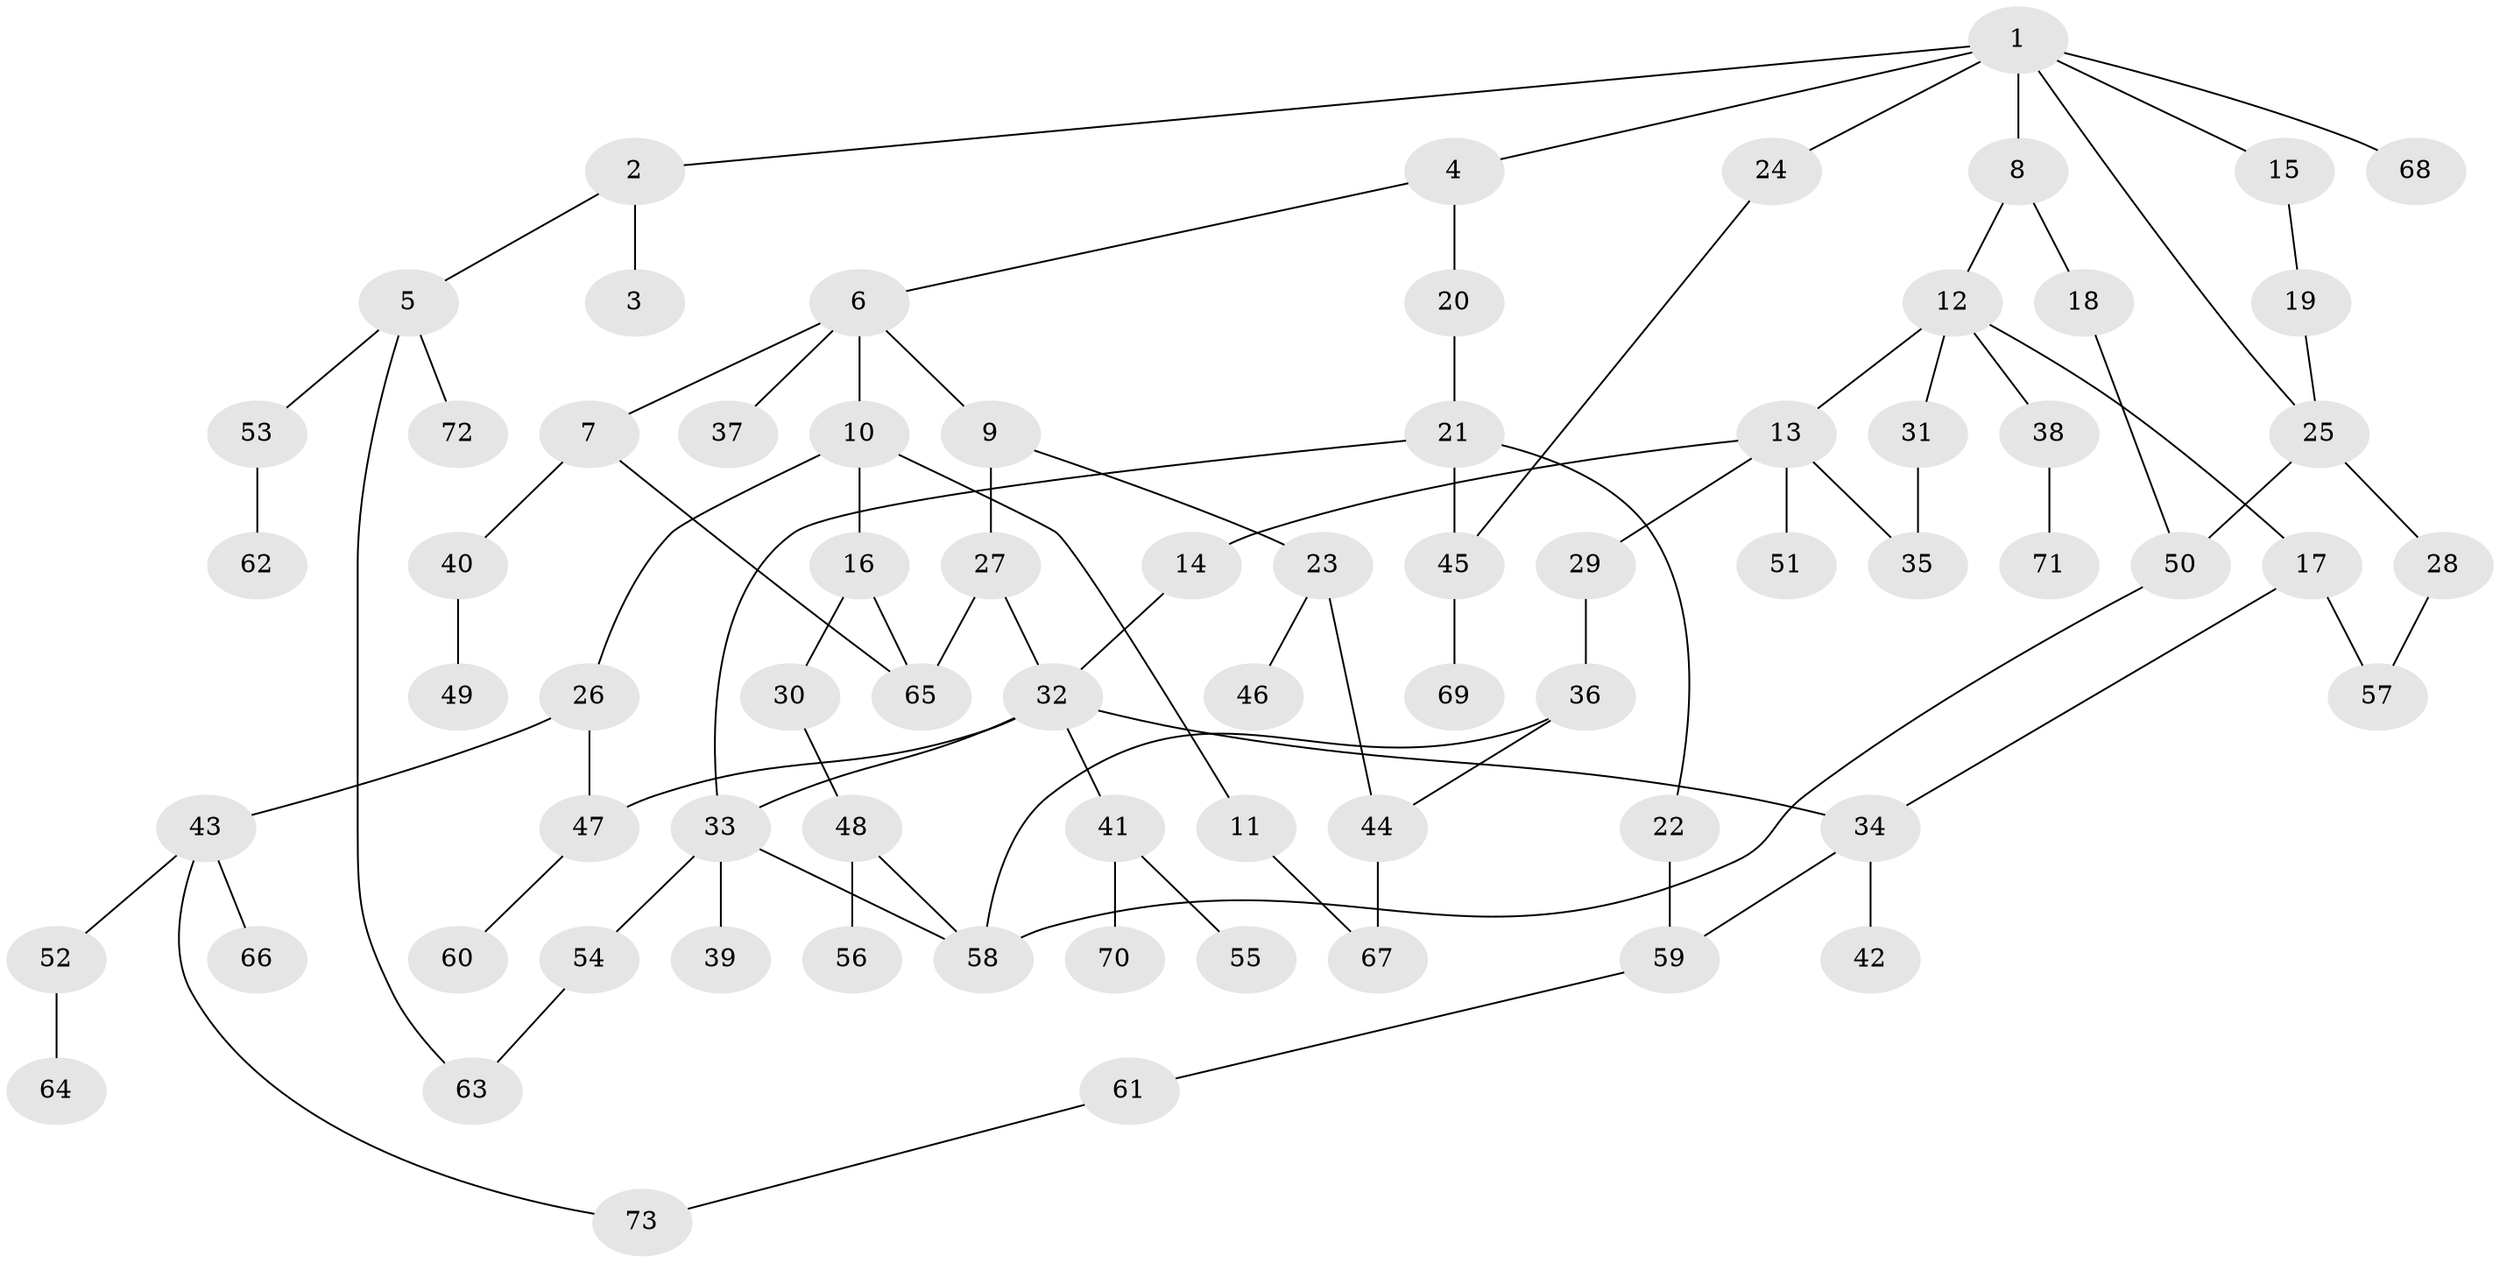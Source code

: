 // coarse degree distribution, {3: 0.36363636363636365, 5: 0.022727272727272728, 4: 0.18181818181818182, 2: 0.22727272727272727, 6: 0.045454545454545456, 1: 0.1590909090909091}
// Generated by graph-tools (version 1.1) at 2025/36/03/04/25 23:36:04]
// undirected, 73 vertices, 91 edges
graph export_dot {
  node [color=gray90,style=filled];
  1;
  2;
  3;
  4;
  5;
  6;
  7;
  8;
  9;
  10;
  11;
  12;
  13;
  14;
  15;
  16;
  17;
  18;
  19;
  20;
  21;
  22;
  23;
  24;
  25;
  26;
  27;
  28;
  29;
  30;
  31;
  32;
  33;
  34;
  35;
  36;
  37;
  38;
  39;
  40;
  41;
  42;
  43;
  44;
  45;
  46;
  47;
  48;
  49;
  50;
  51;
  52;
  53;
  54;
  55;
  56;
  57;
  58;
  59;
  60;
  61;
  62;
  63;
  64;
  65;
  66;
  67;
  68;
  69;
  70;
  71;
  72;
  73;
  1 -- 2;
  1 -- 4;
  1 -- 8;
  1 -- 15;
  1 -- 24;
  1 -- 68;
  1 -- 25;
  2 -- 3;
  2 -- 5;
  4 -- 6;
  4 -- 20;
  5 -- 53;
  5 -- 72;
  5 -- 63;
  6 -- 7;
  6 -- 9;
  6 -- 10;
  6 -- 37;
  7 -- 40;
  7 -- 65;
  8 -- 12;
  8 -- 18;
  9 -- 23;
  9 -- 27;
  10 -- 11;
  10 -- 16;
  10 -- 26;
  11 -- 67;
  12 -- 13;
  12 -- 17;
  12 -- 31;
  12 -- 38;
  13 -- 14;
  13 -- 29;
  13 -- 51;
  13 -- 35;
  14 -- 32;
  15 -- 19;
  16 -- 30;
  16 -- 65;
  17 -- 57;
  17 -- 34;
  18 -- 50;
  19 -- 25;
  20 -- 21;
  21 -- 22;
  21 -- 45;
  21 -- 33;
  22 -- 59;
  23 -- 44;
  23 -- 46;
  24 -- 45;
  25 -- 28;
  25 -- 50;
  26 -- 43;
  26 -- 47;
  27 -- 65;
  27 -- 32;
  28 -- 57;
  29 -- 36;
  30 -- 48;
  31 -- 35;
  32 -- 33;
  32 -- 34;
  32 -- 41;
  32 -- 47;
  33 -- 39;
  33 -- 54;
  33 -- 58;
  34 -- 42;
  34 -- 59;
  36 -- 58;
  36 -- 44;
  38 -- 71;
  40 -- 49;
  41 -- 55;
  41 -- 70;
  43 -- 52;
  43 -- 66;
  43 -- 73;
  44 -- 67;
  45 -- 69;
  47 -- 60;
  48 -- 56;
  48 -- 58;
  50 -- 58;
  52 -- 64;
  53 -- 62;
  54 -- 63;
  59 -- 61;
  61 -- 73;
}
